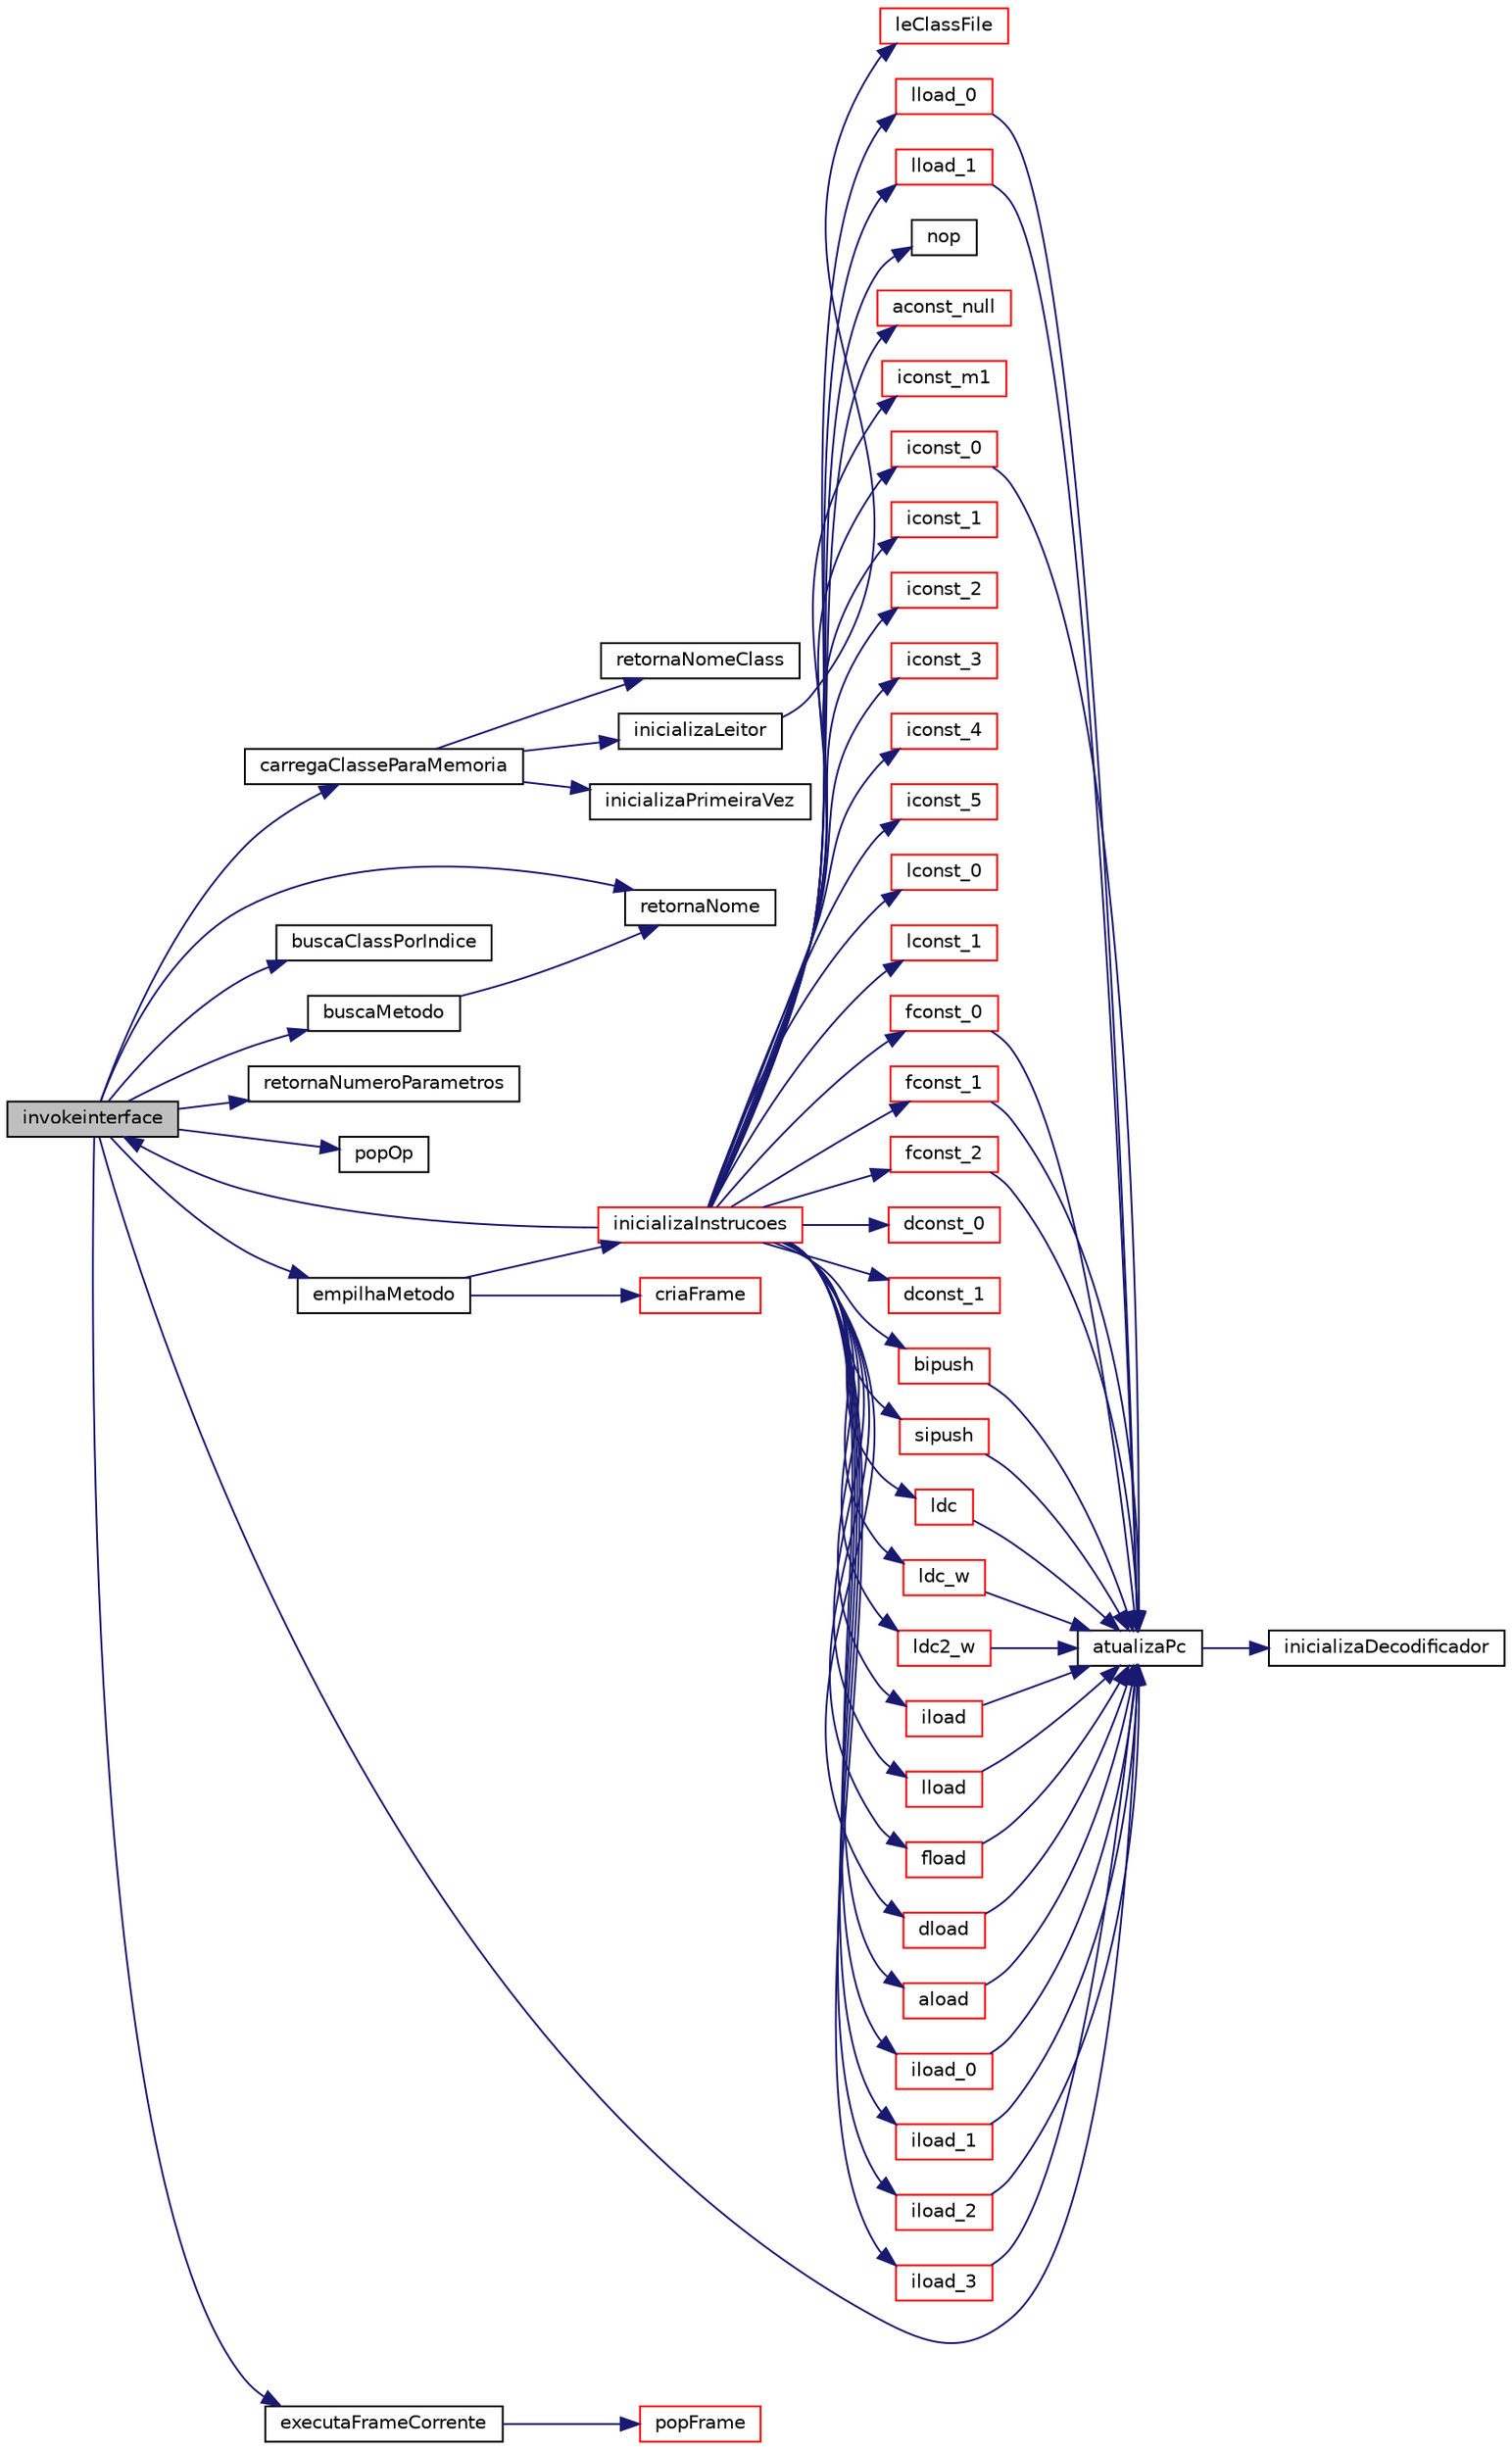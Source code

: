 digraph "invokeinterface"
{
 // INTERACTIVE_SVG=YES
  edge [fontname="Helvetica",fontsize="10",labelfontname="Helvetica",labelfontsize="10"];
  node [fontname="Helvetica",fontsize="10",shape=record];
  rankdir="LR";
  Node1930 [label="invokeinterface",height=0.2,width=0.4,color="black", fillcolor="grey75", style="filled", fontcolor="black"];
  Node1930 -> Node1931 [color="midnightblue",fontsize="10",style="solid",fontname="Helvetica"];
  Node1931 [label="retornaNome",height=0.2,width=0.4,color="black", fillcolor="white", style="filled",URL="$carregador_8c.html#aac550604e02bb2506492757b974c6856"];
  Node1930 -> Node1932 [color="midnightblue",fontsize="10",style="solid",fontname="Helvetica"];
  Node1932 [label="carregaClasseParaMemoria",height=0.2,width=0.4,color="black", fillcolor="white", style="filled",URL="$carregador_8c.html#aa8226828a719a729baa6de54497dbd06"];
  Node1932 -> Node1933 [color="midnightblue",fontsize="10",style="solid",fontname="Helvetica"];
  Node1933 [label="inicializaPrimeiraVez",height=0.2,width=0.4,color="black", fillcolor="white", style="filled",URL="$carregador_8c.html#ad79fe3f83657a5542b2278537ccfbdd1"];
  Node1932 -> Node1934 [color="midnightblue",fontsize="10",style="solid",fontname="Helvetica"];
  Node1934 [label="retornaNomeClass",height=0.2,width=0.4,color="black", fillcolor="white", style="filled",URL="$carregador_8c.html#a9c9a3135d3a02d275706a00116816824"];
  Node1932 -> Node1935 [color="midnightblue",fontsize="10",style="solid",fontname="Helvetica"];
  Node1935 [label="inicializaLeitor",height=0.2,width=0.4,color="black", fillcolor="white", style="filled",URL="$leitor_8c.html#a6d3ec8ddebcd48da7d95668d16ec46ea"];
  Node1935 -> Node1936 [color="midnightblue",fontsize="10",style="solid",fontname="Helvetica"];
  Node1936 [label="leClassFile",height=0.2,width=0.4,color="red", fillcolor="white", style="filled",URL="$leitor_8c.html#a8a9afe01d56583162e5d2d4fba0a38aa"];
  Node1930 -> Node1950 [color="midnightblue",fontsize="10",style="solid",fontname="Helvetica"];
  Node1950 [label="buscaClassPorIndice",height=0.2,width=0.4,color="black", fillcolor="white", style="filled",URL="$carregador_8c.html#a5791c228ebcf57d6eb24ba9618eae973"];
  Node1930 -> Node1951 [color="midnightblue",fontsize="10",style="solid",fontname="Helvetica"];
  Node1951 [label="buscaMetodo",height=0.2,width=0.4,color="black", fillcolor="white", style="filled",URL="$metodo_8c.html#abb219a6aa784e80d485f19d7b5aa2938"];
  Node1951 -> Node1931 [color="midnightblue",fontsize="10",style="solid",fontname="Helvetica"];
  Node1930 -> Node1952 [color="midnightblue",fontsize="10",style="solid",fontname="Helvetica"];
  Node1952 [label="retornaNumeroParametros",height=0.2,width=0.4,color="black", fillcolor="white", style="filled",URL="$metodo_8c.html#ada12ca83079c04e89a1e5814004a1a59"];
  Node1930 -> Node1953 [color="midnightblue",fontsize="10",style="solid",fontname="Helvetica"];
  Node1953 [label="popOp",height=0.2,width=0.4,color="black", fillcolor="white", style="filled",URL="$frame_8c.html#a3670f378856724ca85ced056e6bfc5c4"];
  Node1930 -> Node1954 [color="midnightblue",fontsize="10",style="solid",fontname="Helvetica"];
  Node1954 [label="empilhaMetodo",height=0.2,width=0.4,color="black", fillcolor="white", style="filled",URL="$metodo_8c.html#abd0ddf4dcb0a8259896fe735c94e23b4"];
  Node1954 -> Node1955 [color="midnightblue",fontsize="10",style="solid",fontname="Helvetica"];
  Node1955 [label="inicializaInstrucoes",height=0.2,width=0.4,color="red", fillcolor="white", style="filled",URL="$instrucao_8c.html#a308f4b87fb42ab5a62790c0127003ebe"];
  Node1955 -> Node1956 [color="midnightblue",fontsize="10",style="solid",fontname="Helvetica"];
  Node1956 [label="nop",height=0.2,width=0.4,color="black", fillcolor="white", style="filled",URL="$instrucao_8c.html#a9feb7476507383309c8e3ff2648016f3"];
  Node1955 -> Node1957 [color="midnightblue",fontsize="10",style="solid",fontname="Helvetica"];
  Node1957 [label="aconst_null",height=0.2,width=0.4,color="red", fillcolor="white", style="filled",URL="$instrucao_8c.html#abe6dd55d61a71f86f8039f4e2d1d00c8"];
  Node1955 -> Node1959 [color="midnightblue",fontsize="10",style="solid",fontname="Helvetica"];
  Node1959 [label="iconst_m1",height=0.2,width=0.4,color="red", fillcolor="white", style="filled",URL="$instrucao_8c.html#a3d4fe47d548d6189745787177183c38c"];
  Node1955 -> Node1960 [color="midnightblue",fontsize="10",style="solid",fontname="Helvetica"];
  Node1960 [label="iconst_0",height=0.2,width=0.4,color="red", fillcolor="white", style="filled",URL="$instrucao_8c.html#aea322ceba1bd8d3ef7f33273d58e6f0b"];
  Node1960 -> Node1961 [color="midnightblue",fontsize="10",style="solid",fontname="Helvetica"];
  Node1961 [label="atualizaPc",height=0.2,width=0.4,color="black", fillcolor="white", style="filled",URL="$instrucao_8c.html#abcf4bbde1212f9bb0f2ee7a6ba5aec08"];
  Node1961 -> Node1947 [color="midnightblue",fontsize="10",style="solid",fontname="Helvetica"];
  Node1947 [label="inicializaDecodificador",height=0.2,width=0.4,color="black", fillcolor="white", style="filled",URL="$decodificador_8c.html#ac4ac4bcce3fed96b1a2657ceafda40bc"];
  Node1955 -> Node1962 [color="midnightblue",fontsize="10",style="solid",fontname="Helvetica"];
  Node1962 [label="iconst_1",height=0.2,width=0.4,color="red", fillcolor="white", style="filled",URL="$instrucao_8c.html#ad99980f3110041de270ec04c53107b8f"];
  Node1955 -> Node1963 [color="midnightblue",fontsize="10",style="solid",fontname="Helvetica"];
  Node1963 [label="iconst_2",height=0.2,width=0.4,color="red", fillcolor="white", style="filled",URL="$instrucao_8c.html#ade068b77731b687d290ff8110b5111fb"];
  Node1955 -> Node1964 [color="midnightblue",fontsize="10",style="solid",fontname="Helvetica"];
  Node1964 [label="iconst_3",height=0.2,width=0.4,color="red", fillcolor="white", style="filled",URL="$instrucao_8c.html#aa4de912d11b59f82deba1dc335d69123"];
  Node1955 -> Node1965 [color="midnightblue",fontsize="10",style="solid",fontname="Helvetica"];
  Node1965 [label="iconst_4",height=0.2,width=0.4,color="red", fillcolor="white", style="filled",URL="$instrucao_8c.html#a8c772a238a36dc3c353206ec51a65382"];
  Node1955 -> Node1966 [color="midnightblue",fontsize="10",style="solid",fontname="Helvetica"];
  Node1966 [label="iconst_5",height=0.2,width=0.4,color="red", fillcolor="white", style="filled",URL="$instrucao_8c.html#a2e5a16634b3e5c00d324b462ea77183b"];
  Node1955 -> Node1967 [color="midnightblue",fontsize="10",style="solid",fontname="Helvetica"];
  Node1967 [label="lconst_0",height=0.2,width=0.4,color="red", fillcolor="white", style="filled",URL="$instrucao_8c.html#a404bc01bc13afddc52495b6a77a2ff4d"];
  Node1955 -> Node1968 [color="midnightblue",fontsize="10",style="solid",fontname="Helvetica"];
  Node1968 [label="lconst_1",height=0.2,width=0.4,color="red", fillcolor="white", style="filled",URL="$instrucao_8c.html#a47ef909a27b1a683c8941d87f542b162"];
  Node1955 -> Node1969 [color="midnightblue",fontsize="10",style="solid",fontname="Helvetica"];
  Node1969 [label="fconst_0",height=0.2,width=0.4,color="red", fillcolor="white", style="filled",URL="$instrucao_8c.html#a86f714d43e3b969d5c30dbfdabd472bf"];
  Node1969 -> Node1961 [color="midnightblue",fontsize="10",style="solid",fontname="Helvetica"];
  Node1955 -> Node1970 [color="midnightblue",fontsize="10",style="solid",fontname="Helvetica"];
  Node1970 [label="fconst_1",height=0.2,width=0.4,color="red", fillcolor="white", style="filled",URL="$instrucao_8c.html#ab87ae6df1b95fd3c3829af30ba899199"];
  Node1970 -> Node1961 [color="midnightblue",fontsize="10",style="solid",fontname="Helvetica"];
  Node1955 -> Node1971 [color="midnightblue",fontsize="10",style="solid",fontname="Helvetica"];
  Node1971 [label="fconst_2",height=0.2,width=0.4,color="red", fillcolor="white", style="filled",URL="$instrucao_8c.html#aa2c5e3ce6d5b8daf54213367d7f02f25"];
  Node1971 -> Node1961 [color="midnightblue",fontsize="10",style="solid",fontname="Helvetica"];
  Node1955 -> Node1972 [color="midnightblue",fontsize="10",style="solid",fontname="Helvetica"];
  Node1972 [label="dconst_0",height=0.2,width=0.4,color="red", fillcolor="white", style="filled",URL="$instrucao_8c.html#a06b623842362ff5bad4321bd3901c041"];
  Node1955 -> Node1973 [color="midnightblue",fontsize="10",style="solid",fontname="Helvetica"];
  Node1973 [label="dconst_1",height=0.2,width=0.4,color="red", fillcolor="white", style="filled",URL="$instrucao_8c.html#a7f89f5063a41ce732da654abce7f1c81"];
  Node1955 -> Node1974 [color="midnightblue",fontsize="10",style="solid",fontname="Helvetica"];
  Node1974 [label="bipush",height=0.2,width=0.4,color="red", fillcolor="white", style="filled",URL="$instrucao_8c.html#a63e60d614254aaf759e91850ce33be71"];
  Node1974 -> Node1961 [color="midnightblue",fontsize="10",style="solid",fontname="Helvetica"];
  Node1955 -> Node1975 [color="midnightblue",fontsize="10",style="solid",fontname="Helvetica"];
  Node1975 [label="sipush",height=0.2,width=0.4,color="red", fillcolor="white", style="filled",URL="$instrucao_8c.html#ab232b871bc72922db8f077fc3f356348"];
  Node1975 -> Node1961 [color="midnightblue",fontsize="10",style="solid",fontname="Helvetica"];
  Node1955 -> Node1976 [color="midnightblue",fontsize="10",style="solid",fontname="Helvetica"];
  Node1976 [label="ldc",height=0.2,width=0.4,color="red", fillcolor="white", style="filled",URL="$instrucao_8c.html#a05601922d5b1a9203cd26a1a21789255"];
  Node1976 -> Node1961 [color="midnightblue",fontsize="10",style="solid",fontname="Helvetica"];
  Node1955 -> Node1978 [color="midnightblue",fontsize="10",style="solid",fontname="Helvetica"];
  Node1978 [label="ldc_w",height=0.2,width=0.4,color="red", fillcolor="white", style="filled",URL="$instrucao_8c.html#a24bf1524b99a783375f26b5e4f79fb44"];
  Node1978 -> Node1961 [color="midnightblue",fontsize="10",style="solid",fontname="Helvetica"];
  Node1955 -> Node1979 [color="midnightblue",fontsize="10",style="solid",fontname="Helvetica"];
  Node1979 [label="ldc2_w",height=0.2,width=0.4,color="red", fillcolor="white", style="filled",URL="$instrucao_8c.html#ae507168e021393f8ee28cf11c80e5349"];
  Node1979 -> Node1961 [color="midnightblue",fontsize="10",style="solid",fontname="Helvetica"];
  Node1955 -> Node1980 [color="midnightblue",fontsize="10",style="solid",fontname="Helvetica"];
  Node1980 [label="iload",height=0.2,width=0.4,color="red", fillcolor="white", style="filled",URL="$instrucao_8c.html#a30a4061a47793773606ff72c0b81ddb1"];
  Node1980 -> Node1961 [color="midnightblue",fontsize="10",style="solid",fontname="Helvetica"];
  Node1955 -> Node1981 [color="midnightblue",fontsize="10",style="solid",fontname="Helvetica"];
  Node1981 [label="lload",height=0.2,width=0.4,color="red", fillcolor="white", style="filled",URL="$instrucao_8c.html#a7226903dff59a80c04a44f84578cdad0"];
  Node1981 -> Node1961 [color="midnightblue",fontsize="10",style="solid",fontname="Helvetica"];
  Node1955 -> Node1982 [color="midnightblue",fontsize="10",style="solid",fontname="Helvetica"];
  Node1982 [label="fload",height=0.2,width=0.4,color="red", fillcolor="white", style="filled",URL="$instrucao_8c.html#aa3e85071d417a5fc35d9acca2deb91e2"];
  Node1982 -> Node1961 [color="midnightblue",fontsize="10",style="solid",fontname="Helvetica"];
  Node1955 -> Node1983 [color="midnightblue",fontsize="10",style="solid",fontname="Helvetica"];
  Node1983 [label="dload",height=0.2,width=0.4,color="red", fillcolor="white", style="filled",URL="$instrucao_8c.html#aee02129130ae41bfde27b94ac97dbe80"];
  Node1983 -> Node1961 [color="midnightblue",fontsize="10",style="solid",fontname="Helvetica"];
  Node1955 -> Node1984 [color="midnightblue",fontsize="10",style="solid",fontname="Helvetica"];
  Node1984 [label="aload",height=0.2,width=0.4,color="red", fillcolor="white", style="filled",URL="$instrucao_8c.html#a0612d86928db91f08031ee340d996be3"];
  Node1984 -> Node1961 [color="midnightblue",fontsize="10",style="solid",fontname="Helvetica"];
  Node1955 -> Node1985 [color="midnightblue",fontsize="10",style="solid",fontname="Helvetica"];
  Node1985 [label="iload_0",height=0.2,width=0.4,color="red", fillcolor="white", style="filled",URL="$instrucao_8c.html#aca5ca79be27a14e2dba470ceb7f3654a"];
  Node1985 -> Node1961 [color="midnightblue",fontsize="10",style="solid",fontname="Helvetica"];
  Node1955 -> Node1986 [color="midnightblue",fontsize="10",style="solid",fontname="Helvetica"];
  Node1986 [label="iload_1",height=0.2,width=0.4,color="red", fillcolor="white", style="filled",URL="$instrucao_8c.html#a10fcbbe1a4c6ddec0bbe135218268af9"];
  Node1986 -> Node1961 [color="midnightblue",fontsize="10",style="solid",fontname="Helvetica"];
  Node1955 -> Node1987 [color="midnightblue",fontsize="10",style="solid",fontname="Helvetica"];
  Node1987 [label="iload_2",height=0.2,width=0.4,color="red", fillcolor="white", style="filled",URL="$instrucao_8c.html#a3bd5260f8a2c829e158d7f49b1ef7e91"];
  Node1987 -> Node1961 [color="midnightblue",fontsize="10",style="solid",fontname="Helvetica"];
  Node1955 -> Node1988 [color="midnightblue",fontsize="10",style="solid",fontname="Helvetica"];
  Node1988 [label="iload_3",height=0.2,width=0.4,color="red", fillcolor="white", style="filled",URL="$instrucao_8c.html#a244c1eb8abc603a256a5e932beb9fa75"];
  Node1988 -> Node1961 [color="midnightblue",fontsize="10",style="solid",fontname="Helvetica"];
  Node1955 -> Node1989 [color="midnightblue",fontsize="10",style="solid",fontname="Helvetica"];
  Node1989 [label="lload_0",height=0.2,width=0.4,color="red", fillcolor="white", style="filled",URL="$instrucao_8c.html#abeae105a6ead0eb87caedb8ad91a5770"];
  Node1989 -> Node1961 [color="midnightblue",fontsize="10",style="solid",fontname="Helvetica"];
  Node1955 -> Node1990 [color="midnightblue",fontsize="10",style="solid",fontname="Helvetica"];
  Node1990 [label="lload_1",height=0.2,width=0.4,color="red", fillcolor="white", style="filled",URL="$instrucao_8c.html#aadaebe19e5662365a33a9a0ab37b8335"];
  Node1990 -> Node1961 [color="midnightblue",fontsize="10",style="solid",fontname="Helvetica"];
  Node1955 -> Node1930 [color="midnightblue",fontsize="10",style="solid",fontname="Helvetica"];
  Node1954 -> Node2160 [color="midnightblue",fontsize="10",style="solid",fontname="Helvetica"];
  Node2160 [label="criaFrame",height=0.2,width=0.4,color="red", fillcolor="white", style="filled",URL="$frame_8c.html#a043120e5dc10c5874fafd5b92506dd54"];
  Node1930 -> Node2142 [color="midnightblue",fontsize="10",style="solid",fontname="Helvetica"];
  Node2142 [label="executaFrameCorrente",height=0.2,width=0.4,color="black", fillcolor="white", style="filled",URL="$metodo_8c.html#ae6a6b8342dd5977b74379e5295614ea8"];
  Node2142 -> Node2143 [color="midnightblue",fontsize="10",style="solid",fontname="Helvetica"];
  Node2143 [label="popFrame",height=0.2,width=0.4,color="red", fillcolor="white", style="filled",URL="$frame_8c.html#aca9cbfa46eaa4e3c07217b16d0c5212e"];
  Node1930 -> Node1961 [color="midnightblue",fontsize="10",style="solid",fontname="Helvetica"];
}
